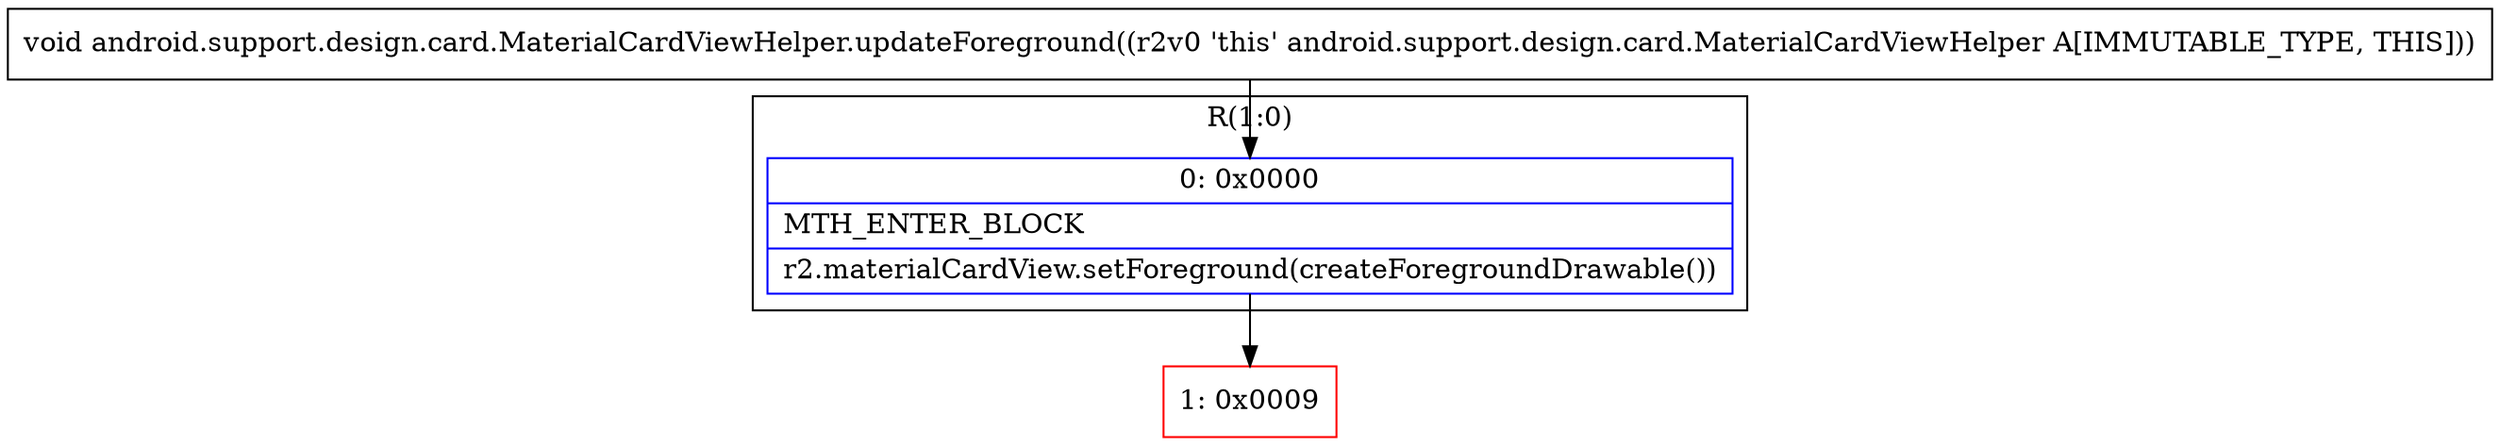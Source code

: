 digraph "CFG forandroid.support.design.card.MaterialCardViewHelper.updateForeground()V" {
subgraph cluster_Region_968670212 {
label = "R(1:0)";
node [shape=record,color=blue];
Node_0 [shape=record,label="{0\:\ 0x0000|MTH_ENTER_BLOCK\l|r2.materialCardView.setForeground(createForegroundDrawable())\l}"];
}
Node_1 [shape=record,color=red,label="{1\:\ 0x0009}"];
MethodNode[shape=record,label="{void android.support.design.card.MaterialCardViewHelper.updateForeground((r2v0 'this' android.support.design.card.MaterialCardViewHelper A[IMMUTABLE_TYPE, THIS])) }"];
MethodNode -> Node_0;
Node_0 -> Node_1;
}


